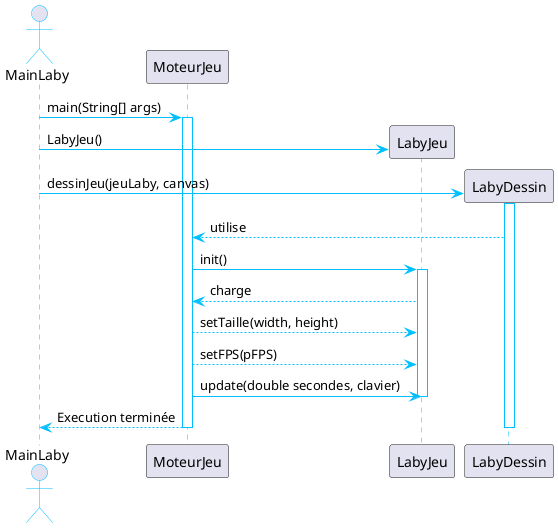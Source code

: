@startuml
'https://plantuml.com/sequence-diagram

' Activation style
' Activation style
skinparam sequence {
    ArrowColor DeepSkyBlue
    ActorBorderColor DeepSkyBlue
    LifeLineBorderColor DeepSkyBlue
}

actor MainLaby

MainLaby -> MoteurJeu: main(String[] args)
activate MoteurJeu
create LabyJeu
MainLaby -> LabyJeu : LabyJeu()
create LabyDessin
MainLaby -> LabyDessin: dessinJeu(jeuLaby, canvas)
activate LabyDessin
LabyDessin --> MoteurJeu: utilise
MoteurJeu -> LabyJeu: init()
activate LabyJeu
LabyJeu --> MoteurJeu: charge
MoteurJeu --> LabyJeu: setTaille(width, height)
MoteurJeu --> LabyJeu: setFPS(pFPS)
MoteurJeu -> LabyJeu: update(double secondes, clavier)
deactivate LabyJeu
MainLaby <-- MoteurJeu: Execution terminée
deactivate LabyDessin
deactivate MoteurJeu

@enduml